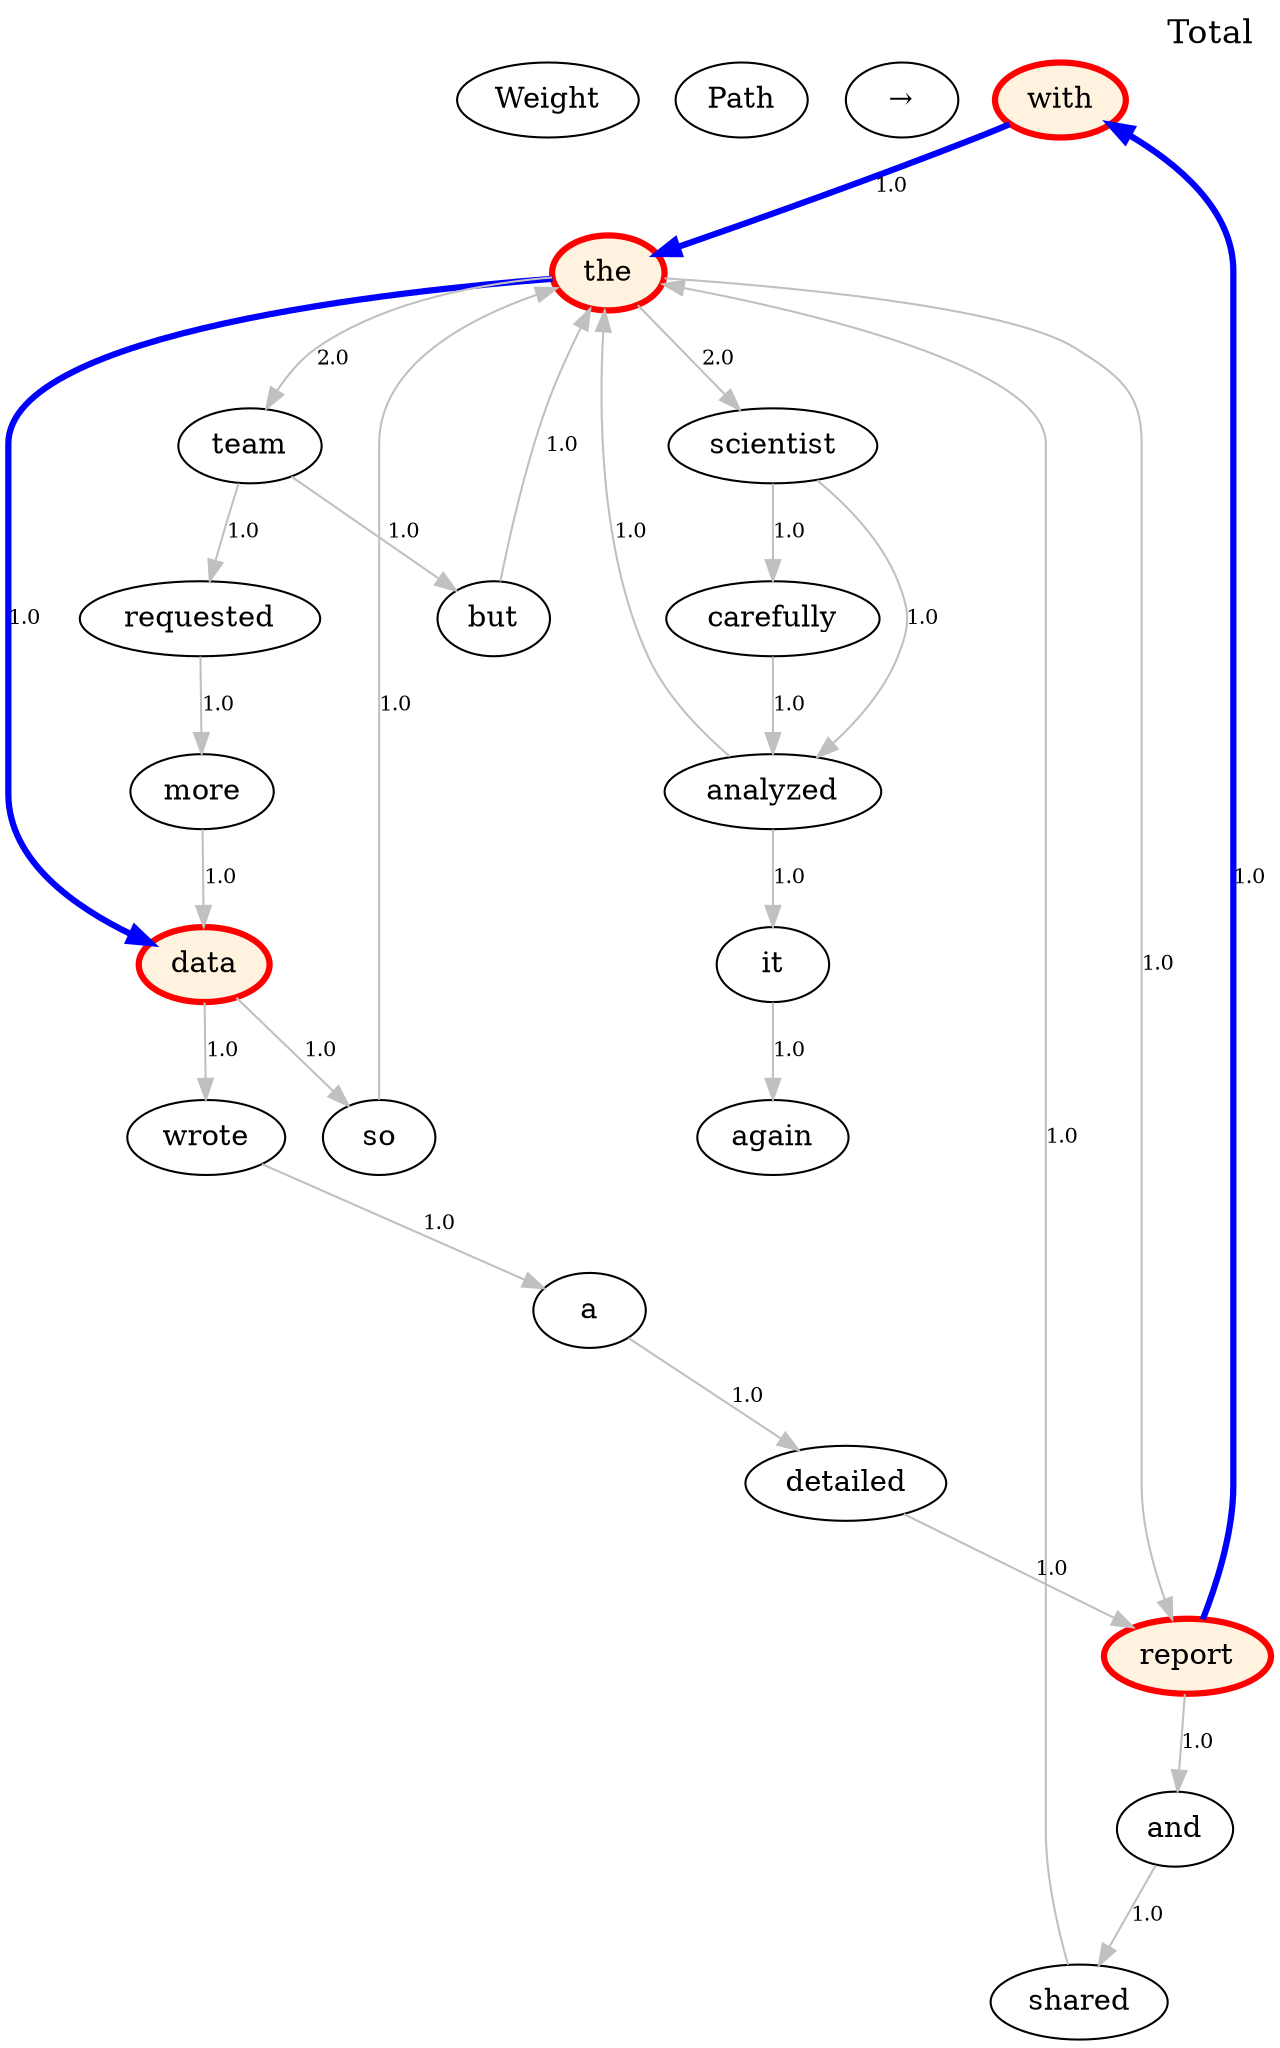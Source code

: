 strict digraph G {
  labeljust=r;
  labelloc=t;
  fontsize=16;
  label=Total Weight: 3
Path: report → with → the → data;
  but [ ];
  a [ ];
  shared [ ];
  data [ penwidth="3" fillcolor="#FFF3E0" color="red" style="filled" ];
  carefully [ ];
  scientist [ ];
  more [ ];
  wrote [ ];
  again [ ];
  analyzed [ ];
  team [ ];
  it [ ];
  the [ penwidth="3" fillcolor="#FFF3E0" color="red" style="filled" ];
  with [ penwidth="3" fillcolor="#FFF3E0" color="red" style="filled" ];
  requested [ ];
  detailed [ ];
  and [ ];
  report [ penwidth="3" fillcolor="#FFF3E0" color="red" style="filled" ];
  so [ ];
  the -> scientist [ color="gray" fontsize="10" label="2.0" ];
  scientist -> carefully [ color="gray" fontsize="10" label="1.0" ];
  carefully -> analyzed [ color="gray" fontsize="10" label="1.0" ];
  analyzed -> the [ color="gray" fontsize="10" label="1.0" ];
  the -> data [ penwidth="3" color="blue" fontsize="10" label="1.0" ];
  data -> wrote [ color="gray" fontsize="10" label="1.0" ];
  wrote -> a [ color="gray" fontsize="10" label="1.0" ];
  a -> detailed [ color="gray" fontsize="10" label="1.0" ];
  detailed -> report [ color="gray" fontsize="10" label="1.0" ];
  report -> and [ color="gray" fontsize="10" label="1.0" ];
  and -> shared [ color="gray" fontsize="10" label="1.0" ];
  shared -> the [ color="gray" fontsize="10" label="1.0" ];
  the -> report [ color="gray" fontsize="10" label="1.0" ];
  report -> with [ penwidth="3" color="blue" fontsize="10" label="1.0" ];
  with -> the [ penwidth="3" color="blue" fontsize="10" label="1.0" ];
  the -> team [ color="gray" fontsize="10" label="2.0" ];
  team -> but [ color="gray" fontsize="10" label="1.0" ];
  but -> the [ color="gray" fontsize="10" label="1.0" ];
  team -> requested [ color="gray" fontsize="10" label="1.0" ];
  requested -> more [ color="gray" fontsize="10" label="1.0" ];
  more -> data [ color="gray" fontsize="10" label="1.0" ];
  data -> so [ color="gray" fontsize="10" label="1.0" ];
  so -> the [ color="gray" fontsize="10" label="1.0" ];
  scientist -> analyzed [ color="gray" fontsize="10" label="1.0" ];
  analyzed -> it [ color="gray" fontsize="10" label="1.0" ];
  it -> again [ color="gray" fontsize="10" label="1.0" ];
}
